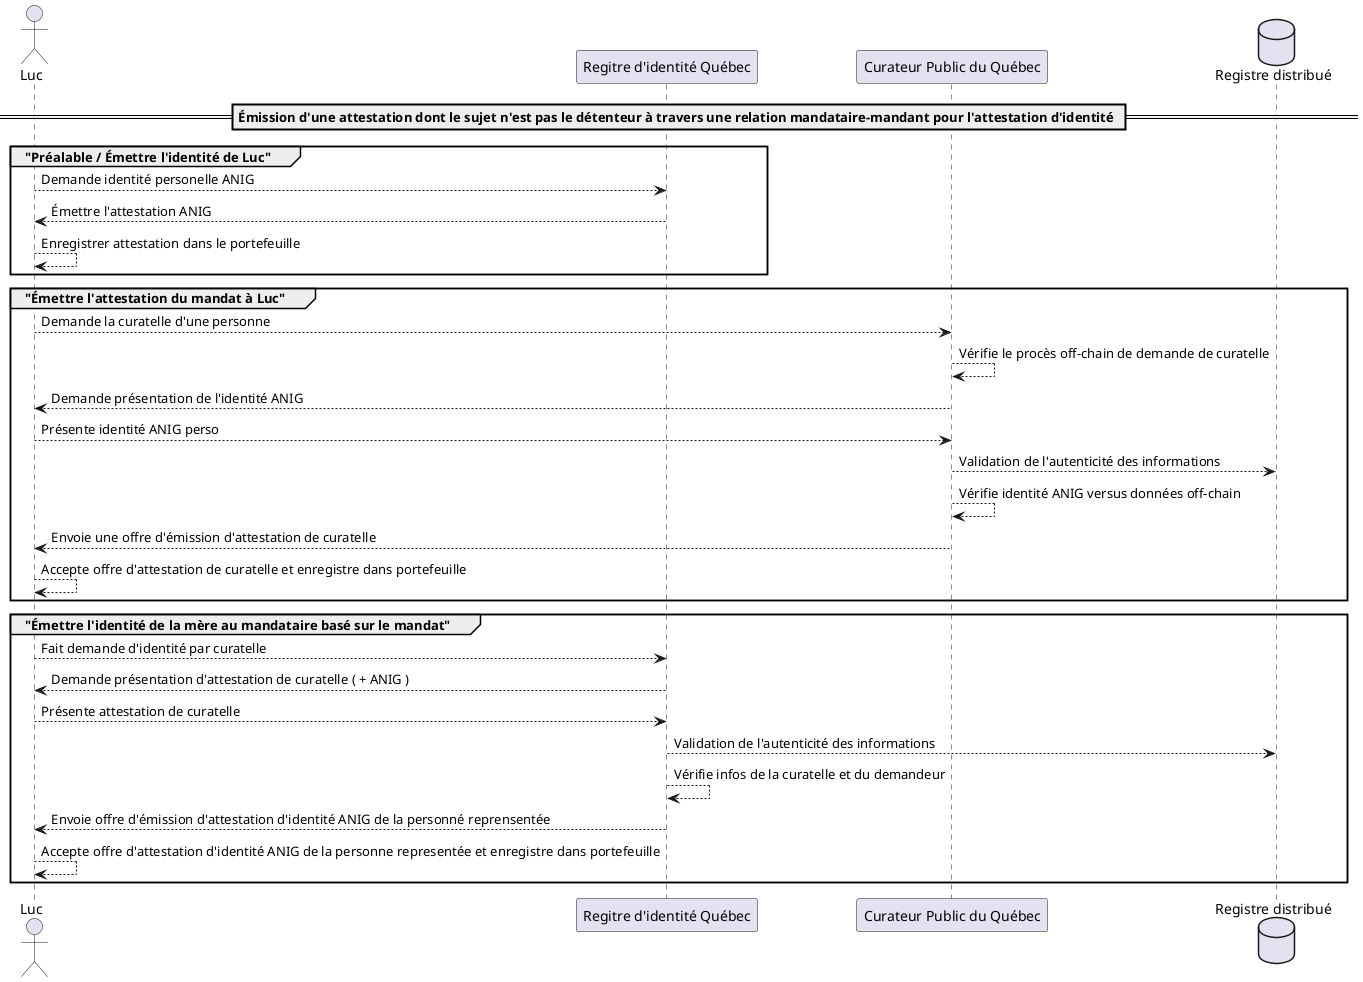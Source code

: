 @startuml Sequence

actor "Luc" as Demandeur  order 100
participant "Regitre d'identité Québec" as RegistreQc  order 110
participant "Curateur Public du Québec" as Curateur  order 120
database "Registre distribué" as RegistreD  order 130

== Émission d'une attestation dont le sujet n'est pas le détenteur à travers une relation mandataire-mandant pour l'attestation d'identité ==

' Préalable
group "Préalable / Émettre l'identité de Luc"
    Demandeur   -->  RegistreQc  :  Demande identité personelle ANIG 
    Demandeur   <--  RegistreQc  :  Émettre l'attestation ANIG 
    Demandeur   -->  Demandeur   :  Enregistrer attestation dans le portefeuille 
end

' Demande d'un mandat de curatelle
group "Émettre l'attestation du mandat à Luc"
    Demandeur   -->  Curateur    :  Demande la curatelle d'une personne 
    Curateur    -->  Curateur    :  Vérifie le procès off-chain de demande de curatelle 
    Demandeur   <--  Curateur    :  Demande présentation de l'identité ANIG 
    Demandeur   -->  Curateur    :  Présente identité ANIG perso 
    Curateur    -->  RegistreD   :  Validation de l'autenticité des informations
    Curateur    -->  Curateur    :  Vérifie identité ANIG versus données off-chain 
    Demandeur   <--  Curateur    :  Envoie une offre d'émission d'attestation de curatelle
    Demandeur   -->  Demandeur   :  Accepte offre d'attestation de curatelle et enregistre dans portefeuille
end

' Réception de l'identité basé sur un mandat
group "Émettre l'identité de la mère au mandataire basé sur le mandat"
    Demandeur   -->  RegistreQc  :  Fait demande d'identité par curatelle 
    Demandeur   <--  RegistreQc  :  Demande présentation d'attestation de curatelle ( + ANIG ) 
    Demandeur   -->  RegistreQc  :  Présente attestation de curatelle 
    RegistreQc  -->  RegistreD   :  Validation de l'autenticité des informations
    RegistreQc  -->  RegistreQc  :  Vérifie infos de la curatelle et du demandeur 
    Demandeur   <--  RegistreQc  :  Envoie offre d'émission d'attestation d'identité ANIG de la personné reprensentée
    Demandeur   -->  Demandeur   :  Accepte offre d'attestation d'identité ANIG de la personne representée et enregistre dans portefeuille
end

@enduml

'  Diagramme qui décrit les schemas adoptés 
@startuml SchemaRegistreIdentiteQc

' hide circle 
hide circle 

' avoid problems with angled crows feet
skinparam linetype ortho

    entity "RegistreIdentiteQc" as sch01 {
        @context 
        id
        type 
        credentialSchema
        issuanceDate 
        expirationDate
        issuer 
        trustFramework 
        --
        credentialSubject.id
        credentialSubject.firstNames
        credentialSubject.lastName
        credentialSubject.birthDate
        credentialSubject.birthplace
        credentialSubject.gender
        credentialSubject.fatherFullName
        credentialSubject.motherFullName
    }


    

@enduml

'  Diagramme qui décrit les schemas adoptés 
@startuml SchemaMandatCuratelle 

' hide circle 
hide circle 

' avoid problems with angled crows feet
skinparam linetype ortho

    entity "MandatCuratelle" as sch02 { 
        @context 
        id
        type 
        credentialSchema
        issuanceDate 
        expirationDate
        issuer 
        trustFramework 
        auditURI
        appealURI
        --
        credentialSubject.holder.type
        credentialSubject.holder.role
        credentialSubject.holder.rationaleURI
        credentialSubject.holder.firstNames
        credentialSubject.holder.lastName
        credentialSubject.holder.birthDate
        credentialSubject.holder.birthplace
        credentialSubject.holder.gender
        credentialSubject.holder.fatherFullName
        credentialSubject.holder.motherFullName
        credentialSubject.holder.constraints.boundaries
        credentialSubject.holder.constraints.pointOfOrigin
        credentialSubject.holder.constraints.radiusKM
        credentialSubject.holder.constraints.jurisdictions
        credentialSubject.holder.constraints.trigger
        credentialSubject.holder.constraints.circumstances
        credentialSubject.holder.constraints.startTime
        credentialSubject.holder.constraints.endTime
        --
        credentialSubject.proxied.type
        credentialSubject.proxied.permissions
        credentialSubject.proxied.firstNames
        credentialSubject.proxied.lastName
        credentialSubject.proxied.birthDate
        credentialSubject.proxied.birthplace
        credentialSubject.proxied.gender
        credentialSubject.proxied.fatherFullName
        credentialSubject.proxied.motherFullName
        credentialSubject.proxied.nativeLanguage
        credentialSubject.proxied.identifyingMarks
        credentialSubject.proxied.photo
        credentialSubject.proxied.iris
        credentialSubject.proxied.fingerprint 
    }

@enduml
